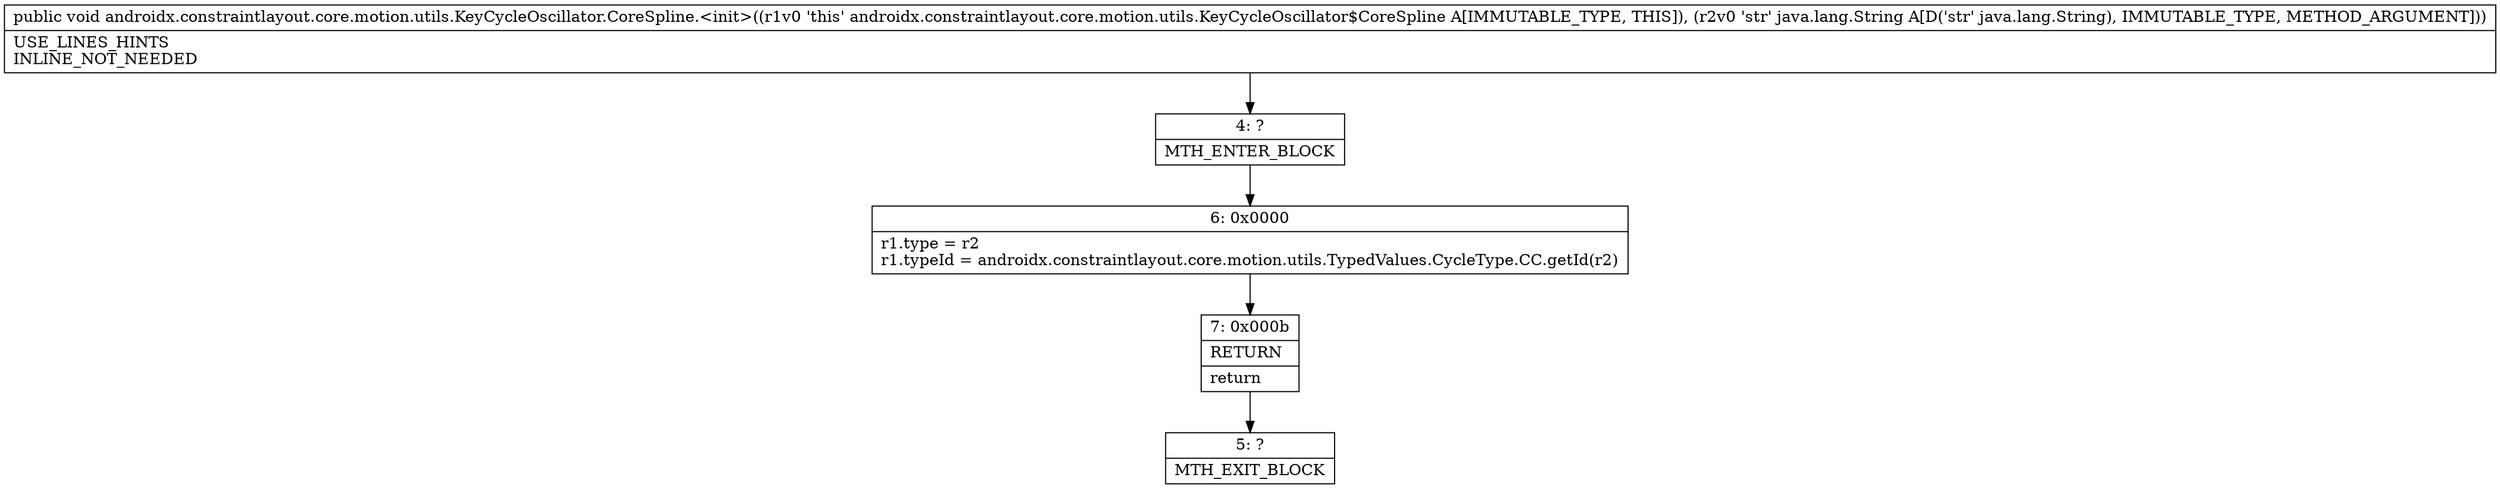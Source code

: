 digraph "CFG forandroidx.constraintlayout.core.motion.utils.KeyCycleOscillator.CoreSpline.\<init\>(Ljava\/lang\/String;)V" {
Node_4 [shape=record,label="{4\:\ ?|MTH_ENTER_BLOCK\l}"];
Node_6 [shape=record,label="{6\:\ 0x0000|r1.type = r2\lr1.typeId = androidx.constraintlayout.core.motion.utils.TypedValues.CycleType.CC.getId(r2)\l}"];
Node_7 [shape=record,label="{7\:\ 0x000b|RETURN\l|return\l}"];
Node_5 [shape=record,label="{5\:\ ?|MTH_EXIT_BLOCK\l}"];
MethodNode[shape=record,label="{public void androidx.constraintlayout.core.motion.utils.KeyCycleOscillator.CoreSpline.\<init\>((r1v0 'this' androidx.constraintlayout.core.motion.utils.KeyCycleOscillator$CoreSpline A[IMMUTABLE_TYPE, THIS]), (r2v0 'str' java.lang.String A[D('str' java.lang.String), IMMUTABLE_TYPE, METHOD_ARGUMENT]))  | USE_LINES_HINTS\lINLINE_NOT_NEEDED\l}"];
MethodNode -> Node_4;Node_4 -> Node_6;
Node_6 -> Node_7;
Node_7 -> Node_5;
}

